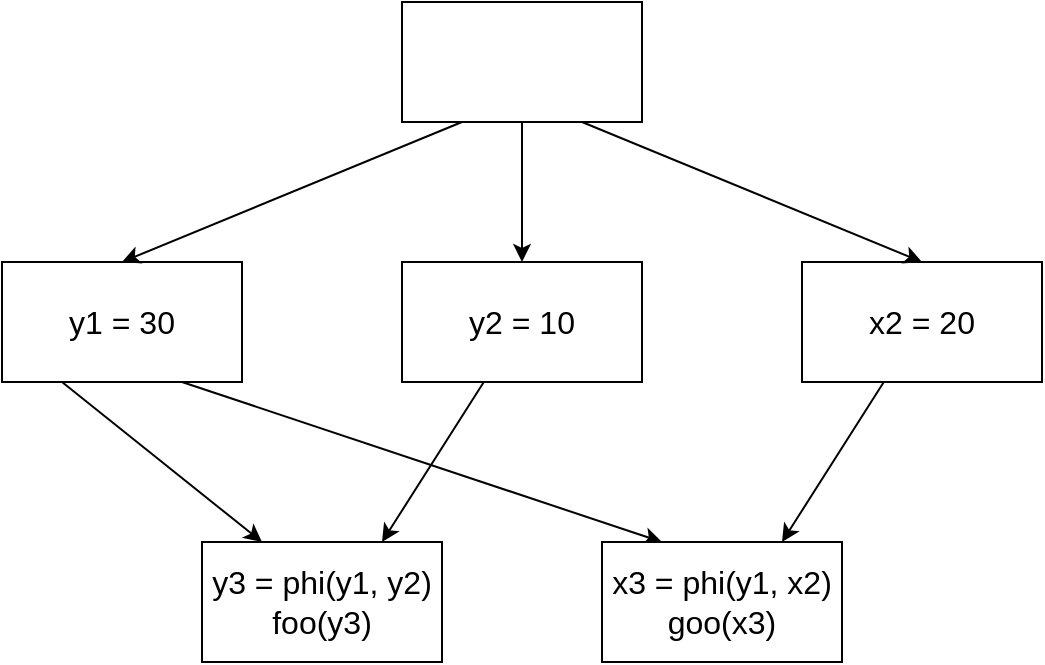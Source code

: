 <mxfile version="14.6.13" type="device"><diagram id="3jC5p-PTW7UtEscn-EJl" name="第 1 页"><mxGraphModel dx="716" dy="419" grid="1" gridSize="10" guides="1" tooltips="1" connect="1" arrows="1" fold="1" page="1" pageScale="1" pageWidth="827" pageHeight="1169" math="0" shadow="0"><root><mxCell id="0"/><mxCell id="1" parent="0"/><mxCell id="S3ThsRmvOPFiJvixc6_4-14" style="edgeStyle=none;rounded=0;orthogonalLoop=1;jettySize=auto;html=1;exitX=0.25;exitY=1;exitDx=0;exitDy=0;entryX=0.25;entryY=0;entryDx=0;entryDy=0;fontSize=16;fontStyle=0" edge="1" parent="1" source="S3ThsRmvOPFiJvixc6_4-2" target="S3ThsRmvOPFiJvixc6_4-6"><mxGeometry relative="1" as="geometry"/></mxCell><mxCell id="S3ThsRmvOPFiJvixc6_4-15" style="edgeStyle=none;rounded=0;orthogonalLoop=1;jettySize=auto;html=1;exitX=0.75;exitY=1;exitDx=0;exitDy=0;entryX=0.25;entryY=0;entryDx=0;entryDy=0;fontSize=16;fontStyle=0" edge="1" parent="1" source="S3ThsRmvOPFiJvixc6_4-2" target="S3ThsRmvOPFiJvixc6_4-7"><mxGeometry relative="1" as="geometry"/></mxCell><mxCell id="S3ThsRmvOPFiJvixc6_4-2" value="y1 = 30" style="rounded=0;whiteSpace=wrap;html=1;fontSize=16;fontStyle=0" vertex="1" parent="1"><mxGeometry x="160" y="200" width="120" height="60" as="geometry"/></mxCell><mxCell id="S3ThsRmvOPFiJvixc6_4-11" style="edgeStyle=none;rounded=0;orthogonalLoop=1;jettySize=auto;html=1;entryX=0.75;entryY=0;entryDx=0;entryDy=0;fontSize=16;fontStyle=0" edge="1" parent="1" source="S3ThsRmvOPFiJvixc6_4-3" target="S3ThsRmvOPFiJvixc6_4-6"><mxGeometry relative="1" as="geometry"/></mxCell><mxCell id="S3ThsRmvOPFiJvixc6_4-3" value="y2 = 10" style="rounded=0;whiteSpace=wrap;html=1;fontSize=16;fontStyle=0" vertex="1" parent="1"><mxGeometry x="360" y="200" width="120" height="60" as="geometry"/></mxCell><mxCell id="S3ThsRmvOPFiJvixc6_4-16" style="edgeStyle=none;rounded=0;orthogonalLoop=1;jettySize=auto;html=1;entryX=0.75;entryY=0;entryDx=0;entryDy=0;fontSize=16;fontStyle=0" edge="1" parent="1" source="S3ThsRmvOPFiJvixc6_4-4" target="S3ThsRmvOPFiJvixc6_4-7"><mxGeometry relative="1" as="geometry"/></mxCell><mxCell id="S3ThsRmvOPFiJvixc6_4-4" value="x2 = 20" style="rounded=0;whiteSpace=wrap;html=1;fontSize=16;fontStyle=0" vertex="1" parent="1"><mxGeometry x="560" y="200" width="120" height="60" as="geometry"/></mxCell><mxCell id="S3ThsRmvOPFiJvixc6_4-8" style="rounded=0;orthogonalLoop=1;jettySize=auto;html=1;exitX=0.25;exitY=1;exitDx=0;exitDy=0;entryX=0.5;entryY=0;entryDx=0;entryDy=0;fontSize=16;fontStyle=0" edge="1" parent="1" source="S3ThsRmvOPFiJvixc6_4-5" target="S3ThsRmvOPFiJvixc6_4-2"><mxGeometry relative="1" as="geometry"/></mxCell><mxCell id="S3ThsRmvOPFiJvixc6_4-9" style="edgeStyle=none;rounded=0;orthogonalLoop=1;jettySize=auto;html=1;entryX=0.5;entryY=0;entryDx=0;entryDy=0;fontSize=16;fontStyle=0" edge="1" parent="1" source="S3ThsRmvOPFiJvixc6_4-5" target="S3ThsRmvOPFiJvixc6_4-3"><mxGeometry relative="1" as="geometry"/></mxCell><mxCell id="S3ThsRmvOPFiJvixc6_4-10" style="edgeStyle=none;rounded=0;orthogonalLoop=1;jettySize=auto;html=1;exitX=0.75;exitY=1;exitDx=0;exitDy=0;entryX=0.5;entryY=0;entryDx=0;entryDy=0;fontSize=16;fontStyle=0" edge="1" parent="1" source="S3ThsRmvOPFiJvixc6_4-5" target="S3ThsRmvOPFiJvixc6_4-4"><mxGeometry relative="1" as="geometry"/></mxCell><mxCell id="S3ThsRmvOPFiJvixc6_4-5" value="" style="rounded=0;whiteSpace=wrap;html=1;fontSize=16;fontStyle=0" vertex="1" parent="1"><mxGeometry x="360" y="70" width="120" height="60" as="geometry"/></mxCell><mxCell id="S3ThsRmvOPFiJvixc6_4-6" value="y3 = phi(y1, y2)&lt;br style=&quot;font-size: 16px;&quot;&gt;foo(y3)" style="rounded=0;whiteSpace=wrap;html=1;fontSize=16;fontStyle=0" vertex="1" parent="1"><mxGeometry x="260" y="340" width="120" height="60" as="geometry"/></mxCell><mxCell id="S3ThsRmvOPFiJvixc6_4-7" value="x3 = phi(y1, x2)&lt;br style=&quot;font-size: 16px;&quot;&gt;goo(x3)" style="rounded=0;whiteSpace=wrap;html=1;fontSize=16;fontStyle=0" vertex="1" parent="1"><mxGeometry x="460" y="340" width="120" height="60" as="geometry"/></mxCell></root></mxGraphModel></diagram></mxfile>